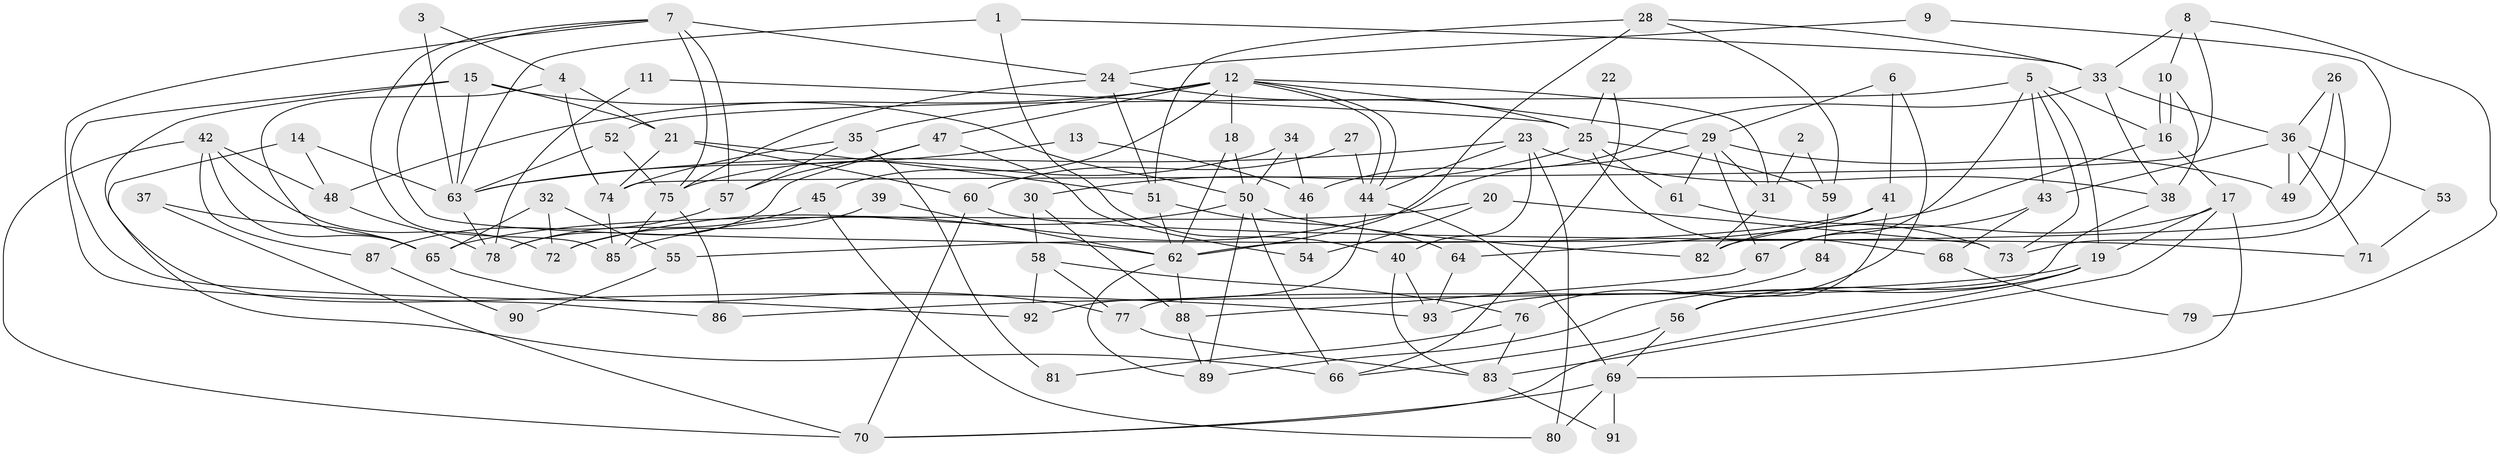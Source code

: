 // coarse degree distribution, {3: 0.22413793103448276, 4: 0.1206896551724138, 2: 0.1206896551724138, 8: 0.10344827586206896, 7: 0.15517241379310345, 5: 0.1896551724137931, 6: 0.034482758620689655, 9: 0.05172413793103448}
// Generated by graph-tools (version 1.1) at 2025/24/03/03/25 07:24:03]
// undirected, 93 vertices, 186 edges
graph export_dot {
graph [start="1"]
  node [color=gray90,style=filled];
  1;
  2;
  3;
  4;
  5;
  6;
  7;
  8;
  9;
  10;
  11;
  12;
  13;
  14;
  15;
  16;
  17;
  18;
  19;
  20;
  21;
  22;
  23;
  24;
  25;
  26;
  27;
  28;
  29;
  30;
  31;
  32;
  33;
  34;
  35;
  36;
  37;
  38;
  39;
  40;
  41;
  42;
  43;
  44;
  45;
  46;
  47;
  48;
  49;
  50;
  51;
  52;
  53;
  54;
  55;
  56;
  57;
  58;
  59;
  60;
  61;
  62;
  63;
  64;
  65;
  66;
  67;
  68;
  69;
  70;
  71;
  72;
  73;
  74;
  75;
  76;
  77;
  78;
  79;
  80;
  81;
  82;
  83;
  84;
  85;
  86;
  87;
  88;
  89;
  90;
  91;
  92;
  93;
  1 -- 40;
  1 -- 33;
  1 -- 63;
  2 -- 31;
  2 -- 59;
  3 -- 4;
  3 -- 63;
  4 -- 74;
  4 -- 65;
  4 -- 21;
  5 -- 19;
  5 -- 16;
  5 -- 43;
  5 -- 52;
  5 -- 67;
  5 -- 73;
  6 -- 29;
  6 -- 41;
  6 -- 76;
  7 -- 85;
  7 -- 75;
  7 -- 24;
  7 -- 57;
  7 -- 62;
  7 -- 86;
  8 -- 33;
  8 -- 10;
  8 -- 74;
  8 -- 79;
  9 -- 73;
  9 -- 24;
  10 -- 38;
  10 -- 16;
  10 -- 16;
  11 -- 78;
  11 -- 25;
  12 -- 29;
  12 -- 44;
  12 -- 44;
  12 -- 18;
  12 -- 31;
  12 -- 35;
  12 -- 45;
  12 -- 47;
  12 -- 48;
  13 -- 46;
  13 -- 63;
  14 -- 63;
  14 -- 48;
  14 -- 66;
  15 -- 21;
  15 -- 50;
  15 -- 63;
  15 -- 92;
  15 -- 93;
  16 -- 64;
  16 -- 17;
  17 -- 19;
  17 -- 69;
  17 -- 82;
  17 -- 83;
  18 -- 62;
  18 -- 50;
  19 -- 89;
  19 -- 86;
  19 -- 56;
  19 -- 70;
  20 -- 73;
  20 -- 54;
  20 -- 65;
  21 -- 51;
  21 -- 60;
  21 -- 74;
  22 -- 66;
  22 -- 25;
  23 -- 80;
  23 -- 63;
  23 -- 38;
  23 -- 40;
  23 -- 44;
  24 -- 75;
  24 -- 25;
  24 -- 51;
  25 -- 30;
  25 -- 59;
  25 -- 61;
  25 -- 68;
  26 -- 62;
  26 -- 36;
  26 -- 49;
  27 -- 44;
  27 -- 60;
  28 -- 33;
  28 -- 62;
  28 -- 51;
  28 -- 59;
  29 -- 31;
  29 -- 67;
  29 -- 49;
  29 -- 61;
  29 -- 85;
  30 -- 58;
  30 -- 88;
  31 -- 82;
  32 -- 72;
  32 -- 65;
  32 -- 55;
  33 -- 36;
  33 -- 38;
  33 -- 46;
  34 -- 75;
  34 -- 50;
  34 -- 46;
  35 -- 74;
  35 -- 57;
  35 -- 81;
  36 -- 49;
  36 -- 43;
  36 -- 53;
  36 -- 71;
  37 -- 65;
  37 -- 70;
  38 -- 77;
  39 -- 72;
  39 -- 62;
  40 -- 83;
  40 -- 93;
  41 -- 56;
  41 -- 82;
  41 -- 55;
  42 -- 70;
  42 -- 48;
  42 -- 65;
  42 -- 72;
  42 -- 87;
  43 -- 67;
  43 -- 68;
  44 -- 69;
  44 -- 92;
  45 -- 78;
  45 -- 80;
  46 -- 54;
  47 -- 57;
  47 -- 54;
  47 -- 78;
  48 -- 78;
  50 -- 66;
  50 -- 72;
  50 -- 82;
  50 -- 89;
  51 -- 62;
  51 -- 64;
  52 -- 63;
  52 -- 75;
  53 -- 71;
  55 -- 90;
  56 -- 69;
  56 -- 66;
  57 -- 87;
  58 -- 92;
  58 -- 77;
  58 -- 76;
  59 -- 84;
  60 -- 70;
  60 -- 71;
  61 -- 73;
  62 -- 88;
  62 -- 89;
  63 -- 78;
  64 -- 93;
  65 -- 77;
  67 -- 88;
  68 -- 79;
  69 -- 70;
  69 -- 80;
  69 -- 91;
  74 -- 85;
  75 -- 85;
  75 -- 86;
  76 -- 81;
  76 -- 83;
  77 -- 83;
  83 -- 91;
  84 -- 93;
  87 -- 90;
  88 -- 89;
}
